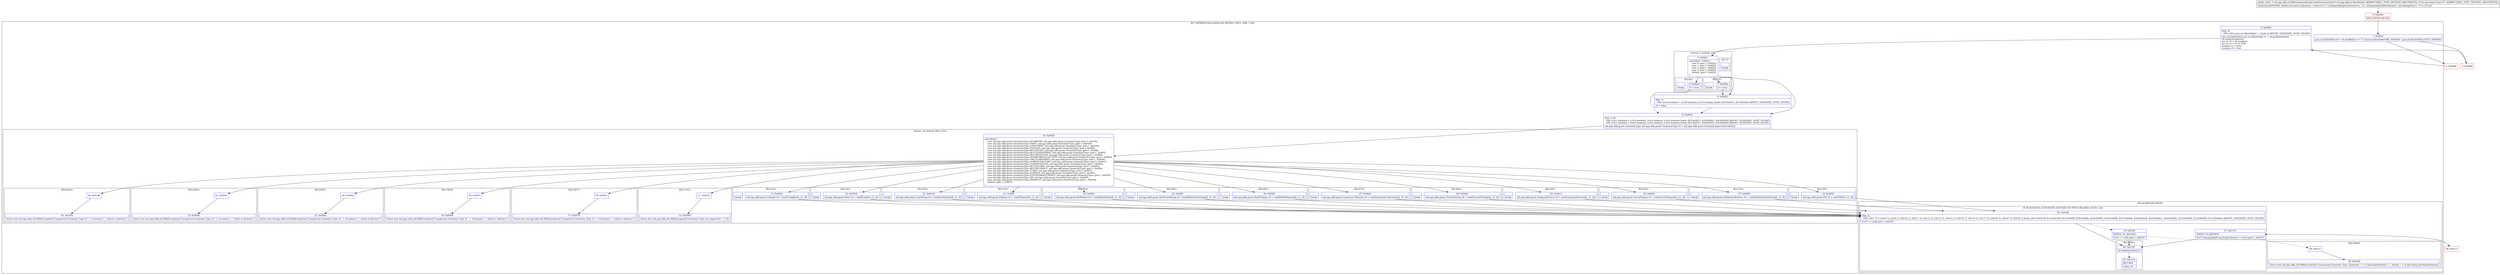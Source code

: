 digraph "CFG formil.nga.wkb.io.WkbGeometryReader.readGeometry(Lmil\/nga\/wkb\/io\/ByteReader;Ljava\/lang\/Class;)Lmil\/nga\/wkb\/geom\/Geometry;" {
subgraph cluster_Region_1684202087 {
label = "R(7:1|4|5|8|9|10|(2:(2:40|41)|(2:38|39))) | DECL_VAR: T null\l";
node [shape=record,color=blue];
Node_1 [shape=record,label="{1\:\ 0x0004|java.nio.ByteOrder r0 = r6.readByte() == 0 ? java.nio.ByteOrder.BIG_ENDIAN : java.nio.ByteOrder.LITTLE_ENDIAN\l}"];
Node_4 [shape=record,label="{4\:\ 0x000b|PHI: r0 \l  PHI: (r0v1 java.nio.ByteOrder) =  binds: [] A[DONT_GENERATE, DONT_INLINE]\l|java.nio.ByteOrder java.nio.ByteOrder r1 = r6.getByteOrder()\lr6.setByteOrder(r0)\lint int r0 = r6.readInt()\lint int r2 = r0 % 1000\lboolean r3 = false\lboolean r4 = true\l}"];
subgraph cluster_SwitchRegion_1740307976 {
label = "Switch: 3, default: null";
node [shape=record,color=blue];
Node_5 [shape=record,label="{5\:\ 0x001c|switch((r0 \/ 1000)) \{\l    case 0: goto L_0x0023;\l    case 1: goto L_0x0022;\l    case 2: goto L_0x0024;\l    case 3: goto L_0x0020;\l    default: goto L_0x001f;\l\}\l}"];
subgraph cluster_Region_1524377870 {
label = "R(2:7|1)";
node [shape=record,color=blue];
Node_7 [shape=record,label="{7\:\ 0x0022|r3 = true\l}"];
Node_InsnContainer_2086125680 [shape=record,label="{|break\l}"];
}
subgraph cluster_Region_193691759 {
label = "R(1:1)";
node [shape=record,color=blue];
Node_InsnContainer_2077506710 [shape=record,label="{|break\l}"];
}
subgraph cluster_Region_702450152 {
label = "R(2:6|1)";
node [shape=record,color=blue];
Node_6 [shape=record,label="{6\:\ 0x0020|r3 = true\l}"];
Node_InsnContainer_285589419 [shape=record,label="{|break\l}"];
}
}
Node_8 [shape=record,label="{8\:\ 0x0023|PHI: r3 \l  PHI: (r3v2 boolean) = (r3v0 boolean), (r3v3 boolean) binds: [B:5:0x001c, B:7:0x0022] A[DONT_GENERATE, DONT_INLINE]\l|r4 = false\l}"];
Node_9 [shape=record,label="{9\:\ 0x0024|PHI: r3 r4 \l  PHI: (r3v1 boolean) = (r3v0 boolean), (r3v2 boolean), (r3v4 boolean) binds: [B:5:0x001c, B:8:0x0023, B:6:0x0020] A[DONT_GENERATE, DONT_INLINE]\l  PHI: (r4v1 boolean) = (r4v0 boolean), (r4v2 boolean), (r4v0 boolean) binds: [B:5:0x001c, B:8:0x0023, B:6:0x0020] A[DONT_GENERATE, DONT_INLINE]\l|mil.nga.wkb.geom.GeometryType mil.nga.wkb.geom.GeometryType r0 = mil.nga.wkb.geom.GeometryType.fromCode(r2)\l}"];
subgraph cluster_SwitchRegion_1953401313 {
label = "Switch: 18, default: R(2:11|12)";
node [shape=record,color=blue];
Node_10 [shape=record,label="{10\:\ 0x0030|switch(r0) \{\l    case mil.nga.wkb.geom.GeometryType.GEOMETRY :mil.nga.wkb.geom.GeometryType: goto L_0x014b;\l    case mil.nga.wkb.geom.GeometryType.POINT :mil.nga.wkb.geom.GeometryType: goto L_0x0109;\l    case mil.nga.wkb.geom.GeometryType.LINESTRING :mil.nga.wkb.geom.GeometryType: goto L_0x0104;\l    case mil.nga.wkb.geom.GeometryType.POLYGON :mil.nga.wkb.geom.GeometryType: goto L_0x00ff;\l    case mil.nga.wkb.geom.GeometryType.MULTIPOINT :mil.nga.wkb.geom.GeometryType: goto L_0x00fa;\l    case mil.nga.wkb.geom.GeometryType.MULTILINESTRING :mil.nga.wkb.geom.GeometryType: goto L_0x00f5;\l    case mil.nga.wkb.geom.GeometryType.MULTIPOLYGON :mil.nga.wkb.geom.GeometryType: goto L_0x00f0;\l    case mil.nga.wkb.geom.GeometryType.GEOMETRYCOLLECTION :mil.nga.wkb.geom.GeometryType: goto L_0x00eb;\l    case mil.nga.wkb.geom.GeometryType.CIRCULARSTRING :mil.nga.wkb.geom.GeometryType: goto L_0x00e6;\l    case mil.nga.wkb.geom.GeometryType.COMPOUNDCURVE :mil.nga.wkb.geom.GeometryType: goto L_0x00e1;\l    case mil.nga.wkb.geom.GeometryType.CURVEPOLYGON :mil.nga.wkb.geom.GeometryType: goto L_0x00dc;\l    case mil.nga.wkb.geom.GeometryType.MULTICURVE :mil.nga.wkb.geom.GeometryType: goto L_0x00bc;\l    case mil.nga.wkb.geom.GeometryType.MULTISURFACE :mil.nga.wkb.geom.GeometryType: goto L_0x009c;\l    case mil.nga.wkb.geom.GeometryType.CURVE :mil.nga.wkb.geom.GeometryType: goto L_0x007c;\l    case mil.nga.wkb.geom.GeometryType.SURFACE :mil.nga.wkb.geom.GeometryType: goto L_0x005c;\l    case mil.nga.wkb.geom.GeometryType.POLYHEDRALSURFACE :mil.nga.wkb.geom.GeometryType: goto L_0x0056;\l    case mil.nga.wkb.geom.GeometryType.TIN :mil.nga.wkb.geom.GeometryType: goto L_0x0050;\l    case mil.nga.wkb.geom.GeometryType.TRIANGLE :mil.nga.wkb.geom.GeometryType: goto L_0x004a;\l    default: goto L_0x0033;\l\}\l}"];
subgraph cluster_Region_594204660 {
label = "R(2:42|43)";
node [shape=record,color=blue];
Node_42 [shape=record,label="{42\:\ 0x014b}"];
Node_43 [shape=record,label="{43\:\ 0x016a|throw new mil.nga.wkb.util.WkbException(\"Unexpected Geometry Type of \" + r0.name() + \" which is abstract\")\l}"];
}
subgraph cluster_Region_865070919 {
label = "R(2:33|1)";
node [shape=record,color=blue];
Node_33 [shape=record,label="{33\:\ 0x0109|mil.nga.wkb.geom.Point r0 = readPoint(r6, r3, r4)\l}"];
Node_InsnContainer_1393797563 [shape=record,label="{|break\l}"];
}
subgraph cluster_Region_66395520 {
label = "R(2:32|1)";
node [shape=record,color=blue];
Node_32 [shape=record,label="{32\:\ 0x0104|mil.nga.wkb.geom.LineString r0 = readLineString(r6, r3, r4)\l}"];
Node_InsnContainer_72143694 [shape=record,label="{|break\l}"];
}
subgraph cluster_Region_953864361 {
label = "R(2:31|1)";
node [shape=record,color=blue];
Node_31 [shape=record,label="{31\:\ 0x00ff|mil.nga.wkb.geom.Polygon r0 = readPolygon(r6, r3, r4)\l}"];
Node_InsnContainer_1579581405 [shape=record,label="{|break\l}"];
}
subgraph cluster_Region_1704370067 {
label = "R(2:30|1)";
node [shape=record,color=blue];
Node_30 [shape=record,label="{30\:\ 0x00fa|mil.nga.wkb.geom.MultiPoint r0 = readMultiPoint(r6, r3, r4)\l}"];
Node_InsnContainer_1659009877 [shape=record,label="{|break\l}"];
}
subgraph cluster_Region_690991537 {
label = "R(2:29|1)";
node [shape=record,color=blue];
Node_29 [shape=record,label="{29\:\ 0x00f5|mil.nga.wkb.geom.MultiLineString r0 = readMultiLineString(r6, r3, r4)\l}"];
Node_InsnContainer_745687235 [shape=record,label="{|break\l}"];
}
subgraph cluster_Region_43888649 {
label = "R(2:28|1)";
node [shape=record,color=blue];
Node_28 [shape=record,label="{28\:\ 0x00f0|mil.nga.wkb.geom.MultiPolygon r0 = readMultiPolygon(r6, r3, r4)\l}"];
Node_InsnContainer_1313224864 [shape=record,label="{|break\l}"];
}
subgraph cluster_Region_1823237995 {
label = "R(2:27|1)";
node [shape=record,color=blue];
Node_27 [shape=record,label="{27\:\ 0x00eb|mil.nga.wkb.geom.GeometryCollection r0 = readGeometryCollection(r6, r3, r4)\l}"];
Node_InsnContainer_594767394 [shape=record,label="{|break\l}"];
}
subgraph cluster_Region_1024923498 {
label = "R(2:26|1)";
node [shape=record,color=blue];
Node_26 [shape=record,label="{26\:\ 0x00e6|mil.nga.wkb.geom.CircularString r0 = readCircularString(r6, r3, r4)\l}"];
Node_InsnContainer_1387954634 [shape=record,label="{|break\l}"];
}
subgraph cluster_Region_1776388928 {
label = "R(2:25|1)";
node [shape=record,color=blue];
Node_25 [shape=record,label="{25\:\ 0x00e1|mil.nga.wkb.geom.CompoundCurve r0 = readCompoundCurve(r6, r3, r4)\l}"];
Node_InsnContainer_1815150350 [shape=record,label="{|break\l}"];
}
subgraph cluster_Region_110322573 {
label = "R(2:24|1)";
node [shape=record,color=blue];
Node_24 [shape=record,label="{24\:\ 0x00dc|mil.nga.wkb.geom.CurvePolygon r0 = readCurvePolygon(r6, r3, r4)\l}"];
Node_InsnContainer_323766544 [shape=record,label="{|break\l}"];
}
subgraph cluster_Region_1046310919 {
label = "R(2:22|23)";
node [shape=record,color=blue];
Node_22 [shape=record,label="{22\:\ 0x00bc}"];
Node_23 [shape=record,label="{23\:\ 0x00db|throw new mil.nga.wkb.util.WkbException(\"Unexpected Geometry Type of \" + r0.name() + \" which is abstract\")\l}"];
}
subgraph cluster_Region_933906884 {
label = "R(2:20|21)";
node [shape=record,color=blue];
Node_20 [shape=record,label="{20\:\ 0x009c}"];
Node_21 [shape=record,label="{21\:\ 0x00bb|throw new mil.nga.wkb.util.WkbException(\"Unexpected Geometry Type of \" + r0.name() + \" which is abstract\")\l}"];
}
subgraph cluster_Region_923533137 {
label = "R(2:18|19)";
node [shape=record,color=blue];
Node_18 [shape=record,label="{18\:\ 0x007c}"];
Node_19 [shape=record,label="{19\:\ 0x009b|throw new mil.nga.wkb.util.WkbException(\"Unexpected Geometry Type of \" + r0.name() + \" which is abstract\")\l}"];
}
subgraph cluster_Region_1118526259 {
label = "R(2:16|17)";
node [shape=record,color=blue];
Node_16 [shape=record,label="{16\:\ 0x005c}"];
Node_17 [shape=record,label="{17\:\ 0x007b|throw new mil.nga.wkb.util.WkbException(\"Unexpected Geometry Type of \" + r0.name() + \" which is abstract\")\l}"];
}
subgraph cluster_Region_160156427 {
label = "R(2:15|1)";
node [shape=record,color=blue];
Node_15 [shape=record,label="{15\:\ 0x0056|mil.nga.wkb.geom.PolyhedralSurface r0 = readPolyhedralSurface(r6, r3, r4)\l}"];
Node_InsnContainer_737552165 [shape=record,label="{|break\l}"];
}
subgraph cluster_Region_211955991 {
label = "R(2:14|1)";
node [shape=record,color=blue];
Node_14 [shape=record,label="{14\:\ 0x0050|mil.nga.wkb.geom.TIN r0 = readTIN(r6, r3, r4)\l}"];
Node_InsnContainer_759449408 [shape=record,label="{|break\l}"];
}
subgraph cluster_Region_1769734216 {
label = "R(2:13|1)";
node [shape=record,color=blue];
Node_13 [shape=record,label="{13\:\ 0x004a|mil.nga.wkb.geom.Triangle r0 = readTriangle(r6, r3, r4)\l}"];
Node_InsnContainer_1181156713 [shape=record,label="{|break\l}"];
}
subgraph cluster_Region_396609065 {
label = "R(2:11|12)";
node [shape=record,color=blue];
Node_11 [shape=record,label="{11\:\ 0x0033}"];
Node_12 [shape=record,label="{12\:\ 0x0049|throw new mil.nga.wkb.util.WkbException(\"Geometry Type not supported: \" + r0)\l}"];
}
}
subgraph cluster_Region_932368508 {
label = "R(2:(2:40|41)|(2:38|39))";
node [shape=record,color=blue];
subgraph cluster_IfRegion_768022180 {
label = "IF [B:34:0x010d, B:35:0x010f, B:37:0x0119] THEN: R(2:40|41) ELSE: null";
node [shape=record,color=blue];
Node_34 [shape=record,label="{34\:\ 0x010d|PHI: r0 \l  PHI: (r0v7 T) = (r0v8 T), (r0v9 T), (r0v10 T), (r0v11 T), (r0v12 T), (r0v13 T), (r0v14 T), (r0v15 T), (r0v16 T), (r0v17 T), (r0v26 T), (r0v27 T), (r0v28 T) binds: [B:33:0x0109, B:32:0x0104, B:31:0x00ff, B:30:0x00fa, B:29:0x00f5, B:28:0x00f0, B:27:0x00eb, B:26:0x00e6, B:25:0x00e1, B:24:0x00dc, B:15:0x0056, B:14:0x0050, B:13:0x004a] A[DONT_GENERATE, DONT_INLINE]\l|if (r7 == null) goto L_0x0147\l}"];
Node_35 [shape=record,label="{35\:\ 0x010f|ADDED_TO_REGION\l|if (r0 == null) goto L_0x0147\l}"];
Node_37 [shape=record,label="{37\:\ 0x0119|ADDED_TO_REGION\l|if (r7.isAssignableFrom(r0.getClass()) == true) goto L_0x0147\l}"];
subgraph cluster_Region_1812908220 {
label = "R(2:40|41)";
node [shape=record,color=blue];
Node_40 [shape=record,label="{40\:\ 0x0147|r6.setByteOrder(r1)\l}"];
Node_41 [shape=record,label="{41\:\ 0x014a|RETURN\l|return r0\l}"];
}
}
subgraph cluster_Region_582367771 {
label = "R(2:38|39)";
node [shape=record,color=blue];
Node_38 [shape=record,label="{38\:\ 0x011c}"];
Node_39 [shape=record,label="{39\:\ 0x0146|throw new mil.nga.wkb.util.WkbException(\"Unexpected Geometry Type. Expected: \" + r7.getSimpleName() + \", Actual: \" + r0.getClass().getSimpleName())\l}"];
}
}
}
Node_0 [shape=record,color=red,label="{0\:\ 0x0000|MTH_ENTER_BLOCK\l}"];
Node_2 [shape=record,color=red,label="{2\:\ 0x0006}"];
Node_3 [shape=record,color=red,label="{3\:\ 0x0009}"];
Node_36 [shape=record,color=red,label="{36\:\ 0x0111}"];
MethodNode[shape=record,label="{public static T mil.nga.wkb.io.WkbGeometryReader.readGeometry((r6v0 mil.nga.wkb.io.ByteReader A[IMMUTABLE_TYPE, METHOD_ARGUMENT]), (r7v0 java.lang.Class\<T\> A[IMMUTABLE_TYPE, METHOD_ARGUMENT]))  | Annotation[SYSTEM, dalvik.annotation.Signature, \{value=[\<T:, Lmil\/nga\/wkb\/geom\/Geometry;, \>(, Lmil\/nga\/wkb\/io\/ByteReader;, Ljava\/lang\/Class\<, TT;\>;)TT;]\}]\l}"];
MethodNode -> Node_0;
Node_1 -> Node_2;
Node_1 -> Node_3;
Node_4 -> Node_5;
Node_5 -> Node_6;
Node_5 -> Node_7;
Node_5 -> Node_8;
Node_5 -> Node_9;
Node_7 -> Node_8;
Node_6 -> Node_9;
Node_8 -> Node_9;
Node_9 -> Node_10;
Node_10 -> Node_11;
Node_10 -> Node_13;
Node_10 -> Node_14;
Node_10 -> Node_15;
Node_10 -> Node_16;
Node_10 -> Node_18;
Node_10 -> Node_20;
Node_10 -> Node_22;
Node_10 -> Node_24;
Node_10 -> Node_25;
Node_10 -> Node_26;
Node_10 -> Node_27;
Node_10 -> Node_28;
Node_10 -> Node_29;
Node_10 -> Node_30;
Node_10 -> Node_31;
Node_10 -> Node_32;
Node_10 -> Node_33;
Node_10 -> Node_42;
Node_42 -> Node_43;
Node_33 -> Node_34;
Node_32 -> Node_34;
Node_31 -> Node_34;
Node_30 -> Node_34;
Node_29 -> Node_34;
Node_28 -> Node_34;
Node_27 -> Node_34;
Node_26 -> Node_34;
Node_25 -> Node_34;
Node_24 -> Node_34;
Node_22 -> Node_23;
Node_20 -> Node_21;
Node_18 -> Node_19;
Node_16 -> Node_17;
Node_15 -> Node_34;
Node_14 -> Node_34;
Node_13 -> Node_34;
Node_11 -> Node_12;
Node_34 -> Node_35[style=dashed];
Node_34 -> Node_40;
Node_35 -> Node_36[style=dashed];
Node_35 -> Node_40;
Node_37 -> Node_38[style=dashed];
Node_37 -> Node_40;
Node_40 -> Node_41;
Node_38 -> Node_39;
Node_0 -> Node_1;
Node_2 -> Node_4;
Node_3 -> Node_4;
Node_36 -> Node_37;
}


